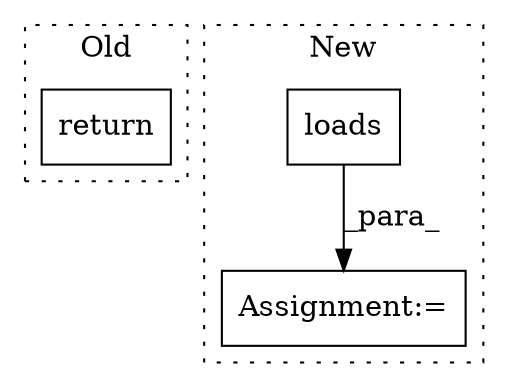 digraph G {
subgraph cluster0 {
1 [label="return" a="41" s="659" l="7" shape="box"];
label = "Old";
style="dotted";
}
subgraph cluster1 {
2 [label="loads" a="32" s="750,772" l="6,1" shape="box"];
3 [label="Assignment:=" a="7" s="737" l="1" shape="box"];
label = "New";
style="dotted";
}
2 -> 3 [label="_para_"];
}